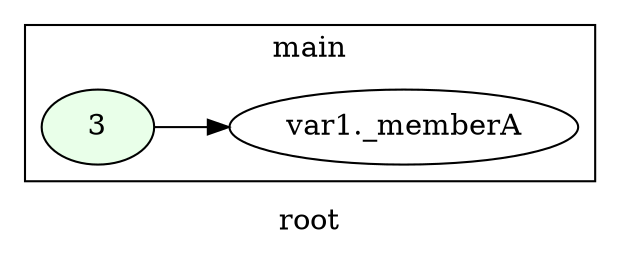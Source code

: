 digraph G
{
rankdir=LR;
label = "root";
subgraph cluster_1 {
label = "main";
parent = "G";
startinglines = "8_10_10";
	node_000002 [ label = "3", style=filled, fillcolor="#E9FFE9", startinglines=13 ]
	node_000003 [ label = "var1._memberA", startingline=13 ]
}
	node_000002 -> node_000003
}
